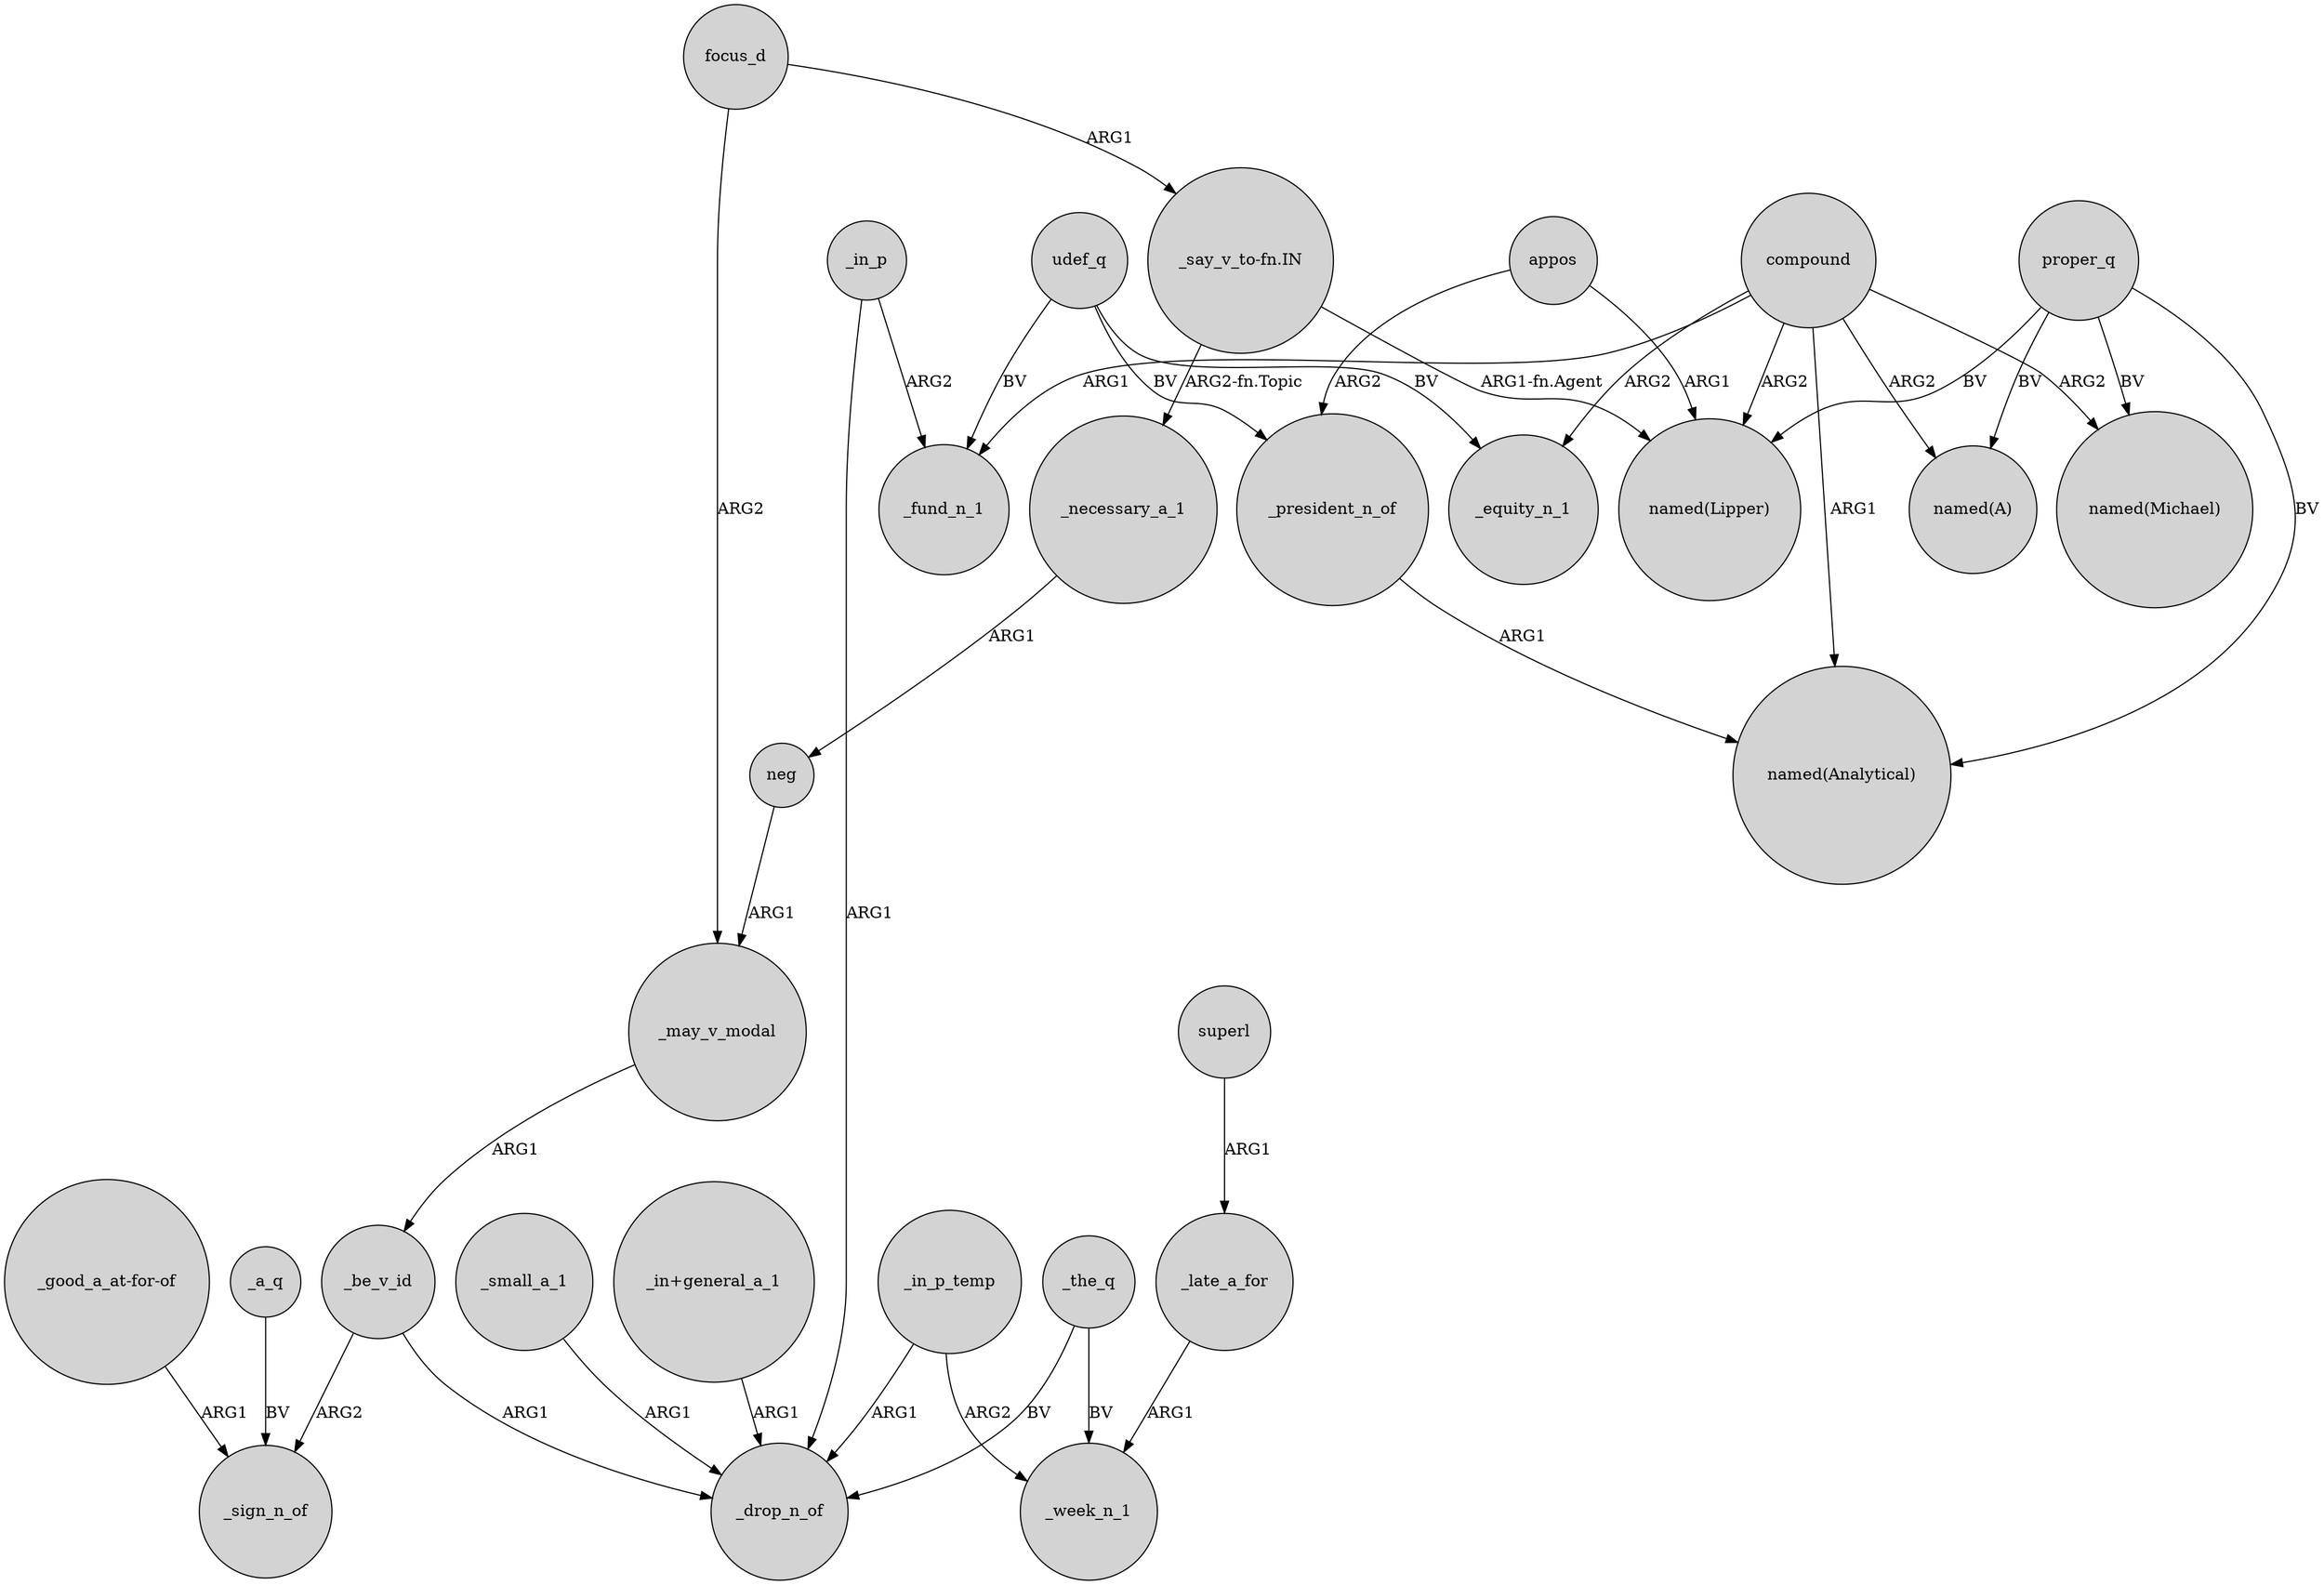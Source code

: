 digraph {
	node [shape=circle style=filled]
	"_say_v_to-fn.IN" -> _necessary_a_1 [label="ARG2-fn.Topic"]
	"_good_a_at-for-of" -> _sign_n_of [label=ARG1]
	_small_a_1 -> _drop_n_of [label=ARG1]
	focus_d -> _may_v_modal [label=ARG2]
	neg -> _may_v_modal [label=ARG1]
	_a_q -> _sign_n_of [label=BV]
	_in_p -> _drop_n_of [label=ARG1]
	"_say_v_to-fn.IN" -> "named(Lipper)" [label="ARG1-fn.Agent"]
	_in_p_temp -> _week_n_1 [label=ARG2]
	superl -> _late_a_for [label=ARG1]
	proper_q -> "named(Lipper)" [label=BV]
	compound -> "named(Lipper)" [label=ARG2]
	compound -> _equity_n_1 [label=ARG2]
	_in_p_temp -> _drop_n_of [label=ARG1]
	appos -> "named(Lipper)" [label=ARG1]
	proper_q -> "named(Analytical)" [label=BV]
	proper_q -> "named(Michael)" [label=BV]
	compound -> "named(A)" [label=ARG2]
	appos -> _president_n_of [label=ARG2]
	_in_p -> _fund_n_1 [label=ARG2]
	_president_n_of -> "named(Analytical)" [label=ARG1]
	udef_q -> _president_n_of [label=BV]
	udef_q -> _equity_n_1 [label=BV]
	_the_q -> _week_n_1 [label=BV]
	"_in+general_a_1" -> _drop_n_of [label=ARG1]
	_necessary_a_1 -> neg [label=ARG1]
	udef_q -> _fund_n_1 [label=BV]
	_the_q -> _drop_n_of [label=BV]
	_be_v_id -> _drop_n_of [label=ARG1]
	_late_a_for -> _week_n_1 [label=ARG1]
	compound -> "named(Michael)" [label=ARG2]
	_may_v_modal -> _be_v_id [label=ARG1]
	_be_v_id -> _sign_n_of [label=ARG2]
	compound -> _fund_n_1 [label=ARG1]
	focus_d -> "_say_v_to-fn.IN" [label=ARG1]
	compound -> "named(Analytical)" [label=ARG1]
	proper_q -> "named(A)" [label=BV]
}
